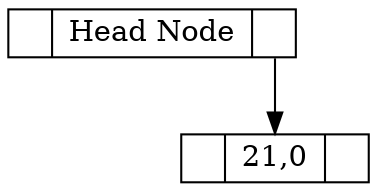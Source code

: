 digraph g { 
	node[shape = record, height = .1];
	node2147483647[label = "<l> | <d> Head Node | <r> "];
	node21[label = "<l> | <d> 21,0 | <r>"];
	"node2147483647":r -> "node21":d;
}